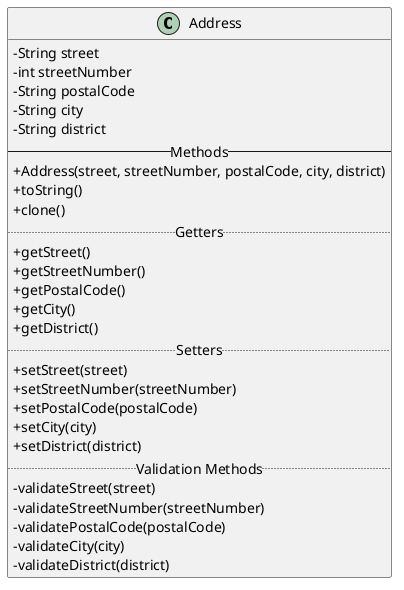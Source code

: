 @startuml
'skinparam monochrome true
skinparam packageStyle rectangle
skinparam shadowing false
skinparam linetype polyline
'skinparam linetype orto

skinparam classAttributeIconSize 0

class Address{
    - String street
    - int streetNumber
    - String postalCode
    - String city
    - String district
    --Methods--
    + Address(street, streetNumber, postalCode, city, district)
    + toString()
    + clone()
    ..Getters..
    + getStreet()
    + getStreetNumber()
    + getPostalCode()
    + getCity()
    + getDistrict()
    ..Setters..
    + setStreet(street)
    + setStreetNumber(streetNumber)
    + setPostalCode(postalCode)
    + setCity(city)
    + setDistrict(district)
    ..Validation Methods..
    - validateStreet(street)
    - validateStreetNumber(streetNumber)
    - validatePostalCode(postalCode)
    - validateCity(city)
    - validateDistrict(district)
}




@enduml